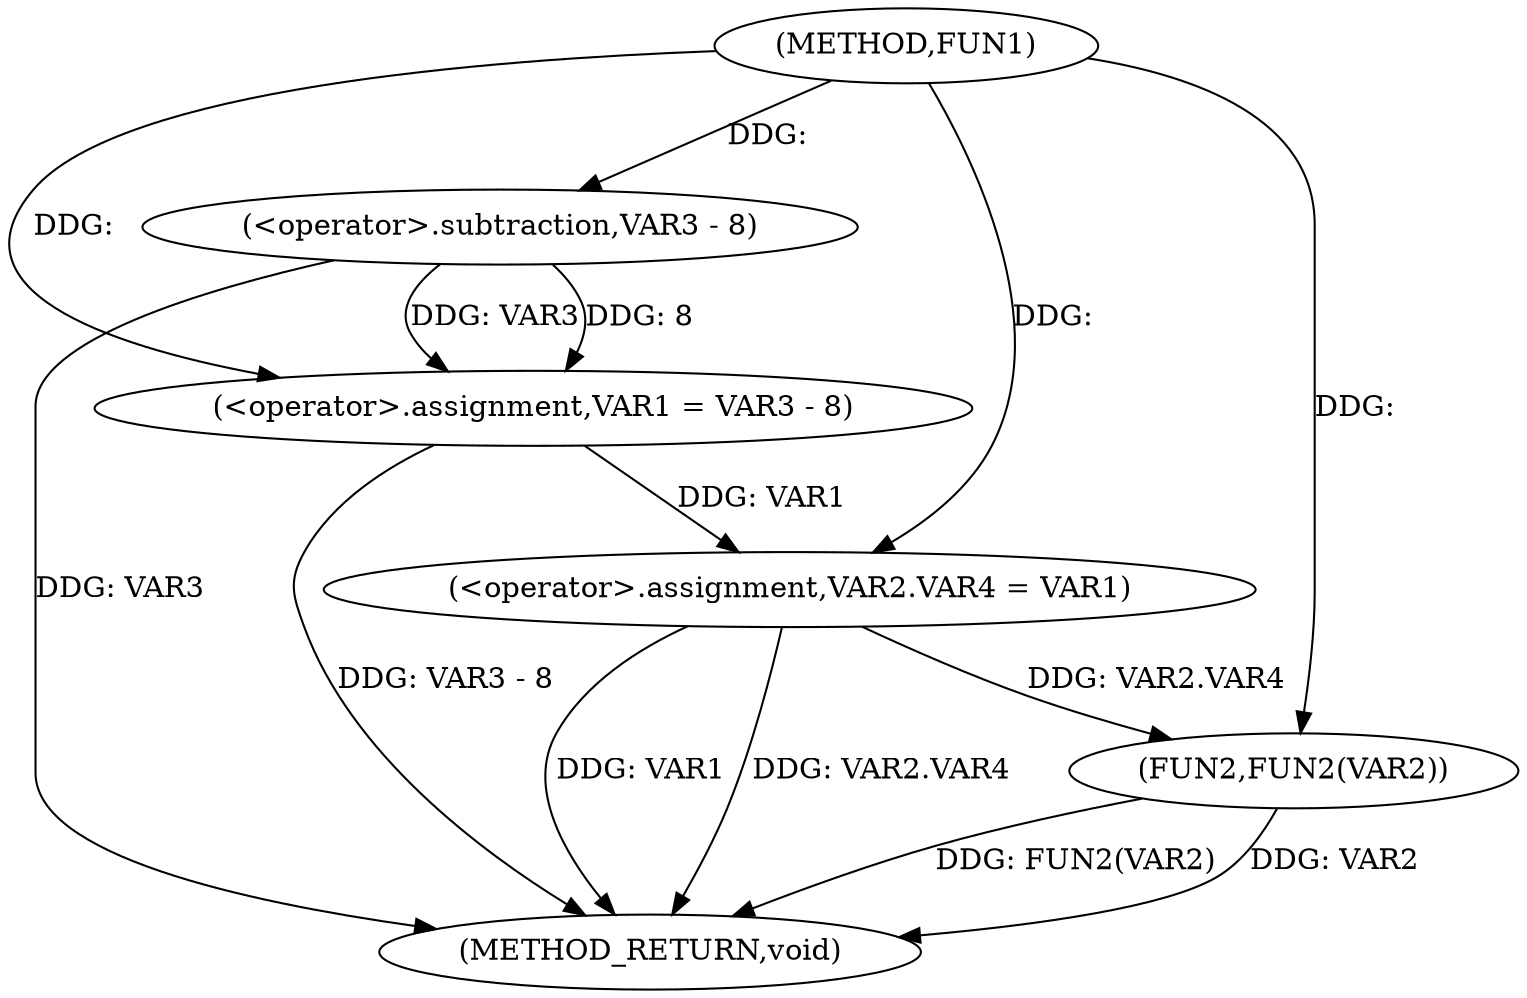 digraph FUN1 {  
"1000100" [label = "(METHOD,FUN1)" ]
"1000117" [label = "(METHOD_RETURN,void)" ]
"1000105" [label = "(<operator>.assignment,VAR1 = VAR3 - 8)" ]
"1000107" [label = "(<operator>.subtraction,VAR3 - 8)" ]
"1000110" [label = "(<operator>.assignment,VAR2.VAR4 = VAR1)" ]
"1000115" [label = "(FUN2,FUN2(VAR2))" ]
  "1000107" -> "1000117"  [ label = "DDG: VAR3"] 
  "1000105" -> "1000117"  [ label = "DDG: VAR3 - 8"] 
  "1000110" -> "1000117"  [ label = "DDG: VAR1"] 
  "1000115" -> "1000117"  [ label = "DDG: FUN2(VAR2)"] 
  "1000110" -> "1000117"  [ label = "DDG: VAR2.VAR4"] 
  "1000115" -> "1000117"  [ label = "DDG: VAR2"] 
  "1000107" -> "1000105"  [ label = "DDG: VAR3"] 
  "1000107" -> "1000105"  [ label = "DDG: 8"] 
  "1000100" -> "1000105"  [ label = "DDG: "] 
  "1000100" -> "1000107"  [ label = "DDG: "] 
  "1000105" -> "1000110"  [ label = "DDG: VAR1"] 
  "1000100" -> "1000110"  [ label = "DDG: "] 
  "1000110" -> "1000115"  [ label = "DDG: VAR2.VAR4"] 
  "1000100" -> "1000115"  [ label = "DDG: "] 
}
